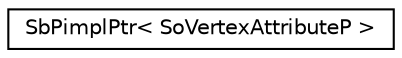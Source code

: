 digraph "Graphical Class Hierarchy"
{
 // LATEX_PDF_SIZE
  edge [fontname="Helvetica",fontsize="10",labelfontname="Helvetica",labelfontsize="10"];
  node [fontname="Helvetica",fontsize="10",shape=record];
  rankdir="LR";
  Node0 [label="SbPimplPtr\< SoVertexAttributeP \>",height=0.2,width=0.4,color="black", fillcolor="white", style="filled",URL="$classSbPimplPtr.html",tooltip=" "];
}
